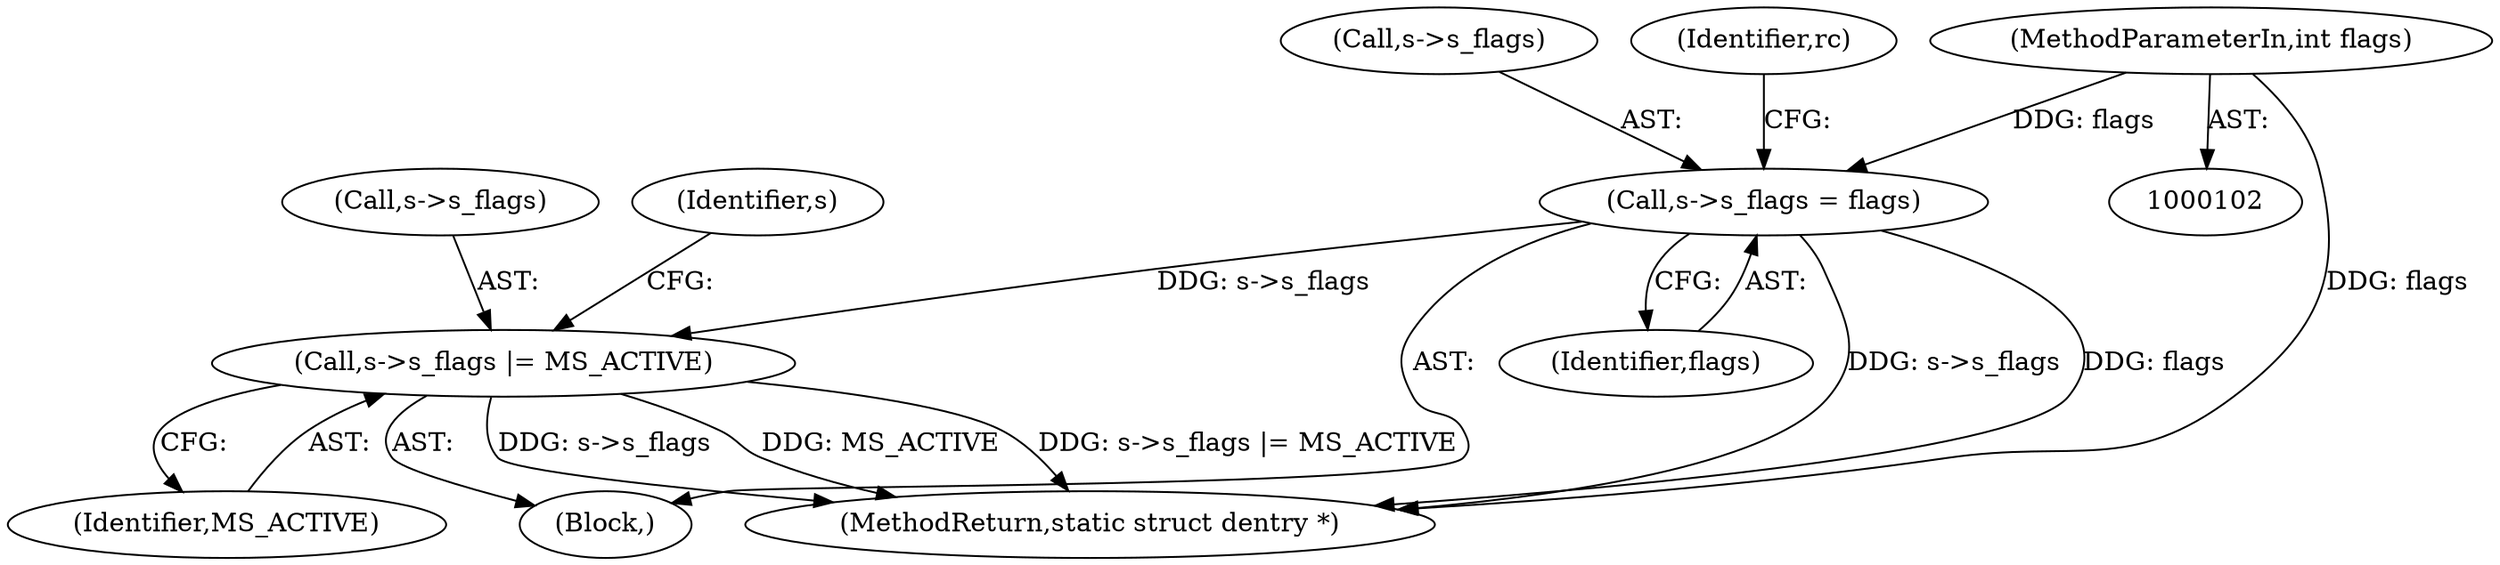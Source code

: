 digraph "0_linux_764355487ea220fdc2faf128d577d7f679b91f97@pointer" {
"1000163" [label="(Call,s->s_flags = flags)"];
"1000104" [label="(MethodParameterIn,int flags)"];
"1000362" [label="(Call,s->s_flags |= MS_ACTIVE)"];
"1000363" [label="(Call,s->s_flags)"];
"1000164" [label="(Call,s->s_flags)"];
"1000163" [label="(Call,s->s_flags = flags)"];
"1000169" [label="(Identifier,rc)"];
"1000370" [label="(Identifier,s)"];
"1000362" [label="(Call,s->s_flags |= MS_ACTIVE)"];
"1000104" [label="(MethodParameterIn,int flags)"];
"1000167" [label="(Identifier,flags)"];
"1000366" [label="(Identifier,MS_ACTIVE)"];
"1000394" [label="(MethodReturn,static struct dentry *)"];
"1000107" [label="(Block,)"];
"1000163" -> "1000107"  [label="AST: "];
"1000163" -> "1000167"  [label="CFG: "];
"1000164" -> "1000163"  [label="AST: "];
"1000167" -> "1000163"  [label="AST: "];
"1000169" -> "1000163"  [label="CFG: "];
"1000163" -> "1000394"  [label="DDG: s->s_flags"];
"1000163" -> "1000394"  [label="DDG: flags"];
"1000104" -> "1000163"  [label="DDG: flags"];
"1000163" -> "1000362"  [label="DDG: s->s_flags"];
"1000104" -> "1000102"  [label="AST: "];
"1000104" -> "1000394"  [label="DDG: flags"];
"1000362" -> "1000107"  [label="AST: "];
"1000362" -> "1000366"  [label="CFG: "];
"1000363" -> "1000362"  [label="AST: "];
"1000366" -> "1000362"  [label="AST: "];
"1000370" -> "1000362"  [label="CFG: "];
"1000362" -> "1000394"  [label="DDG: MS_ACTIVE"];
"1000362" -> "1000394"  [label="DDG: s->s_flags |= MS_ACTIVE"];
"1000362" -> "1000394"  [label="DDG: s->s_flags"];
}
